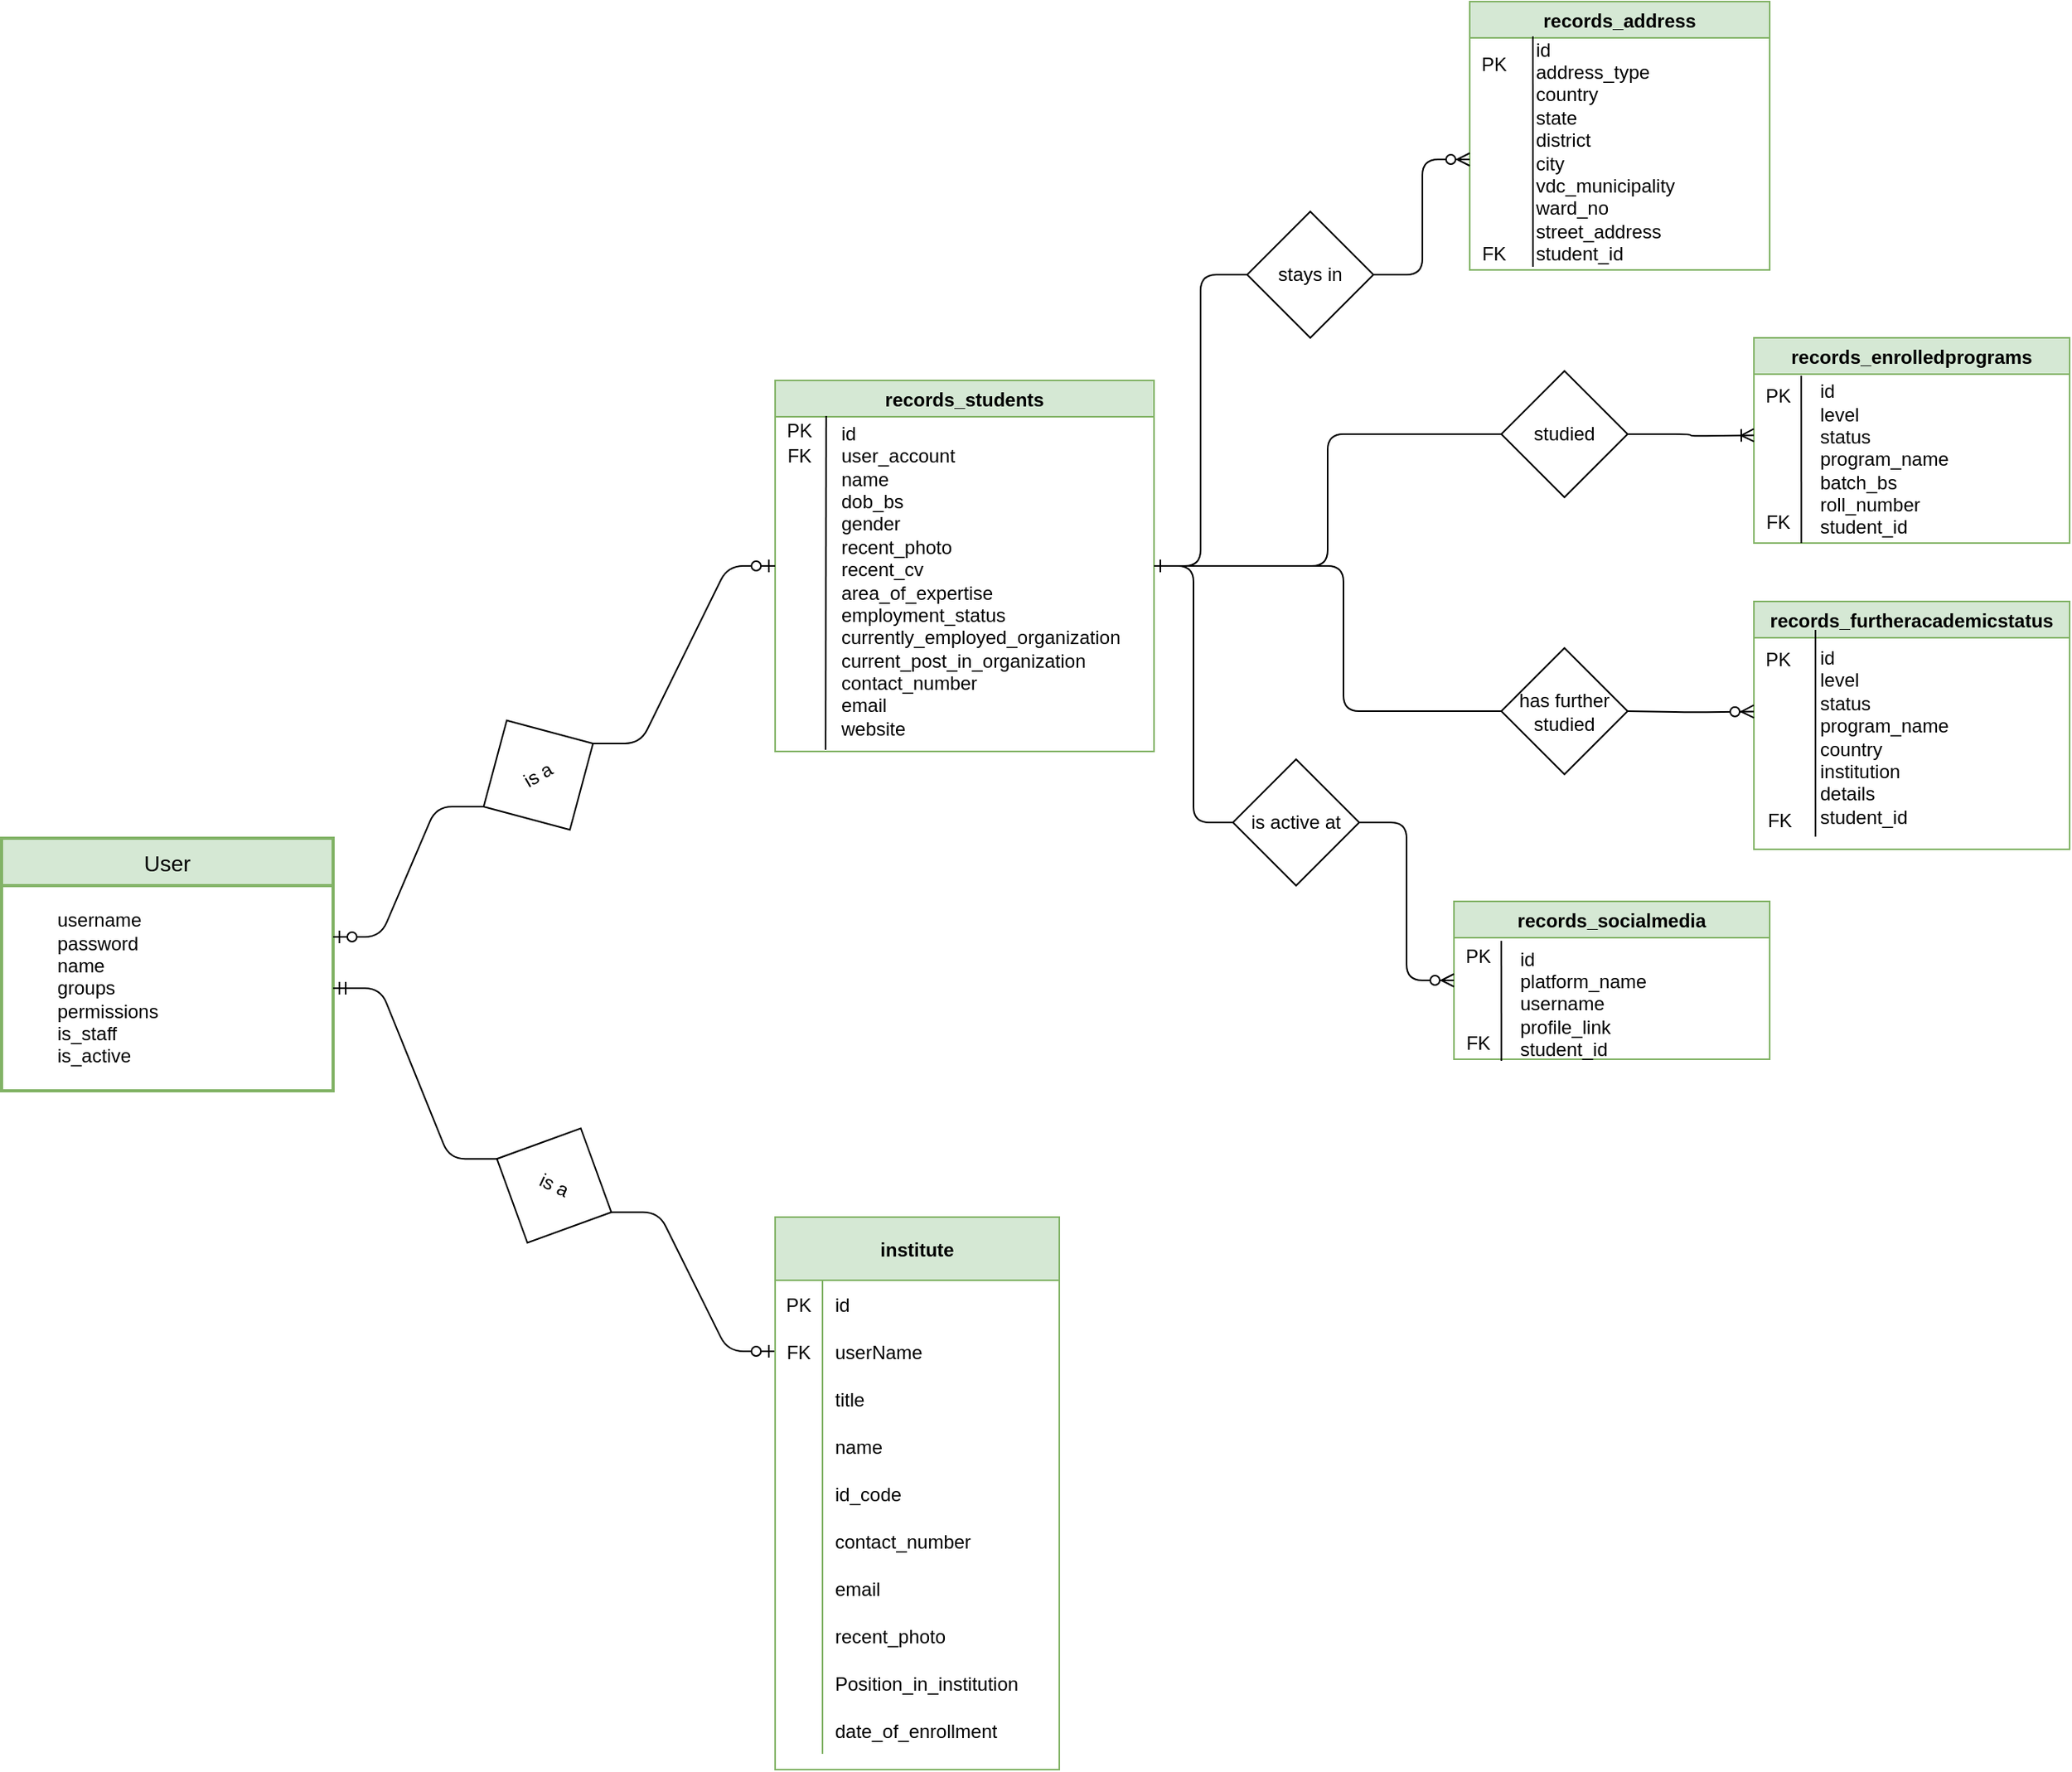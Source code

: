 <mxfile version="14.6.13" type="device"><diagram id="j0GpGH5mYLFYxK4G2R4_" name="Page-1"><mxGraphModel dx="4501" dy="2834" grid="1" gridSize="10" guides="1" tooltips="1" connect="1" arrows="1" fold="1" page="1" pageScale="1" pageWidth="850" pageHeight="1100" math="0" shadow="0"><root><mxCell id="0"/><mxCell id="1" parent="0"/><mxCell id="uBbFYz6rfdwAZvpzRWFP-1" value="records_students" style="swimlane;fillColor=#d5e8d4;strokeColor=#82b366;" parent="1" vertex="1"><mxGeometry x="260" y="-250" width="240" height="235" as="geometry"/></mxCell><mxCell id="uBbFYz6rfdwAZvpzRWFP-3" value="&lt;div align=&quot;left&quot;&gt;id&lt;/div&gt;&lt;div align=&quot;left&quot;&gt;user_account&lt;/div&gt;&lt;div align=&quot;left&quot;&gt;name&lt;/div&gt;&lt;div align=&quot;left&quot;&gt;dob_bs&lt;/div&gt;&lt;div align=&quot;left&quot;&gt;gender&lt;/div&gt;&lt;div align=&quot;left&quot;&gt;recent_photo&lt;/div&gt;&lt;div align=&quot;left&quot;&gt;recent_cv&lt;/div&gt;&lt;div align=&quot;left&quot;&gt;area_of_expertise&lt;/div&gt;&lt;div align=&quot;left&quot;&gt;employment_status&lt;/div&gt;&lt;div align=&quot;left&quot;&gt;currently_employed_organization&lt;/div&gt;&lt;div align=&quot;left&quot;&gt;current_post_in_organization&lt;/div&gt;&lt;div align=&quot;left&quot;&gt;contact_number&lt;/div&gt;&lt;div align=&quot;left&quot;&gt;email&lt;/div&gt;&lt;div align=&quot;left&quot;&gt;website&lt;br&gt;&lt;/div&gt;" style="text;html=1;align=left;verticalAlign=middle;resizable=0;points=[];autosize=1;strokeColor=none;fillColor=none;" parent="uBbFYz6rfdwAZvpzRWFP-1" vertex="1"><mxGeometry x="40" y="27" width="190" height="200" as="geometry"/></mxCell><mxCell id="uBbFYz6rfdwAZvpzRWFP-22" value="PK" style="text;html=1;align=center;verticalAlign=middle;resizable=0;points=[];autosize=1;strokeColor=none;fillColor=none;" parent="uBbFYz6rfdwAZvpzRWFP-1" vertex="1"><mxGeometry y="22" width="30" height="20" as="geometry"/></mxCell><mxCell id="e7qFxAG7HDEdpV32816c-23" value="FK" style="text;html=1;align=center;verticalAlign=middle;resizable=0;points=[];autosize=1;strokeColor=none;fillColor=none;" parent="uBbFYz6rfdwAZvpzRWFP-1" vertex="1"><mxGeometry y="38" width="30" height="20" as="geometry"/></mxCell><mxCell id="uBbFYz6rfdwAZvpzRWFP-2" value="" style="endArrow=none;html=1;rounded=0;entryX=1.078;entryY=0.025;entryDx=0;entryDy=0;entryPerimeter=0;" parent="1" target="uBbFYz6rfdwAZvpzRWFP-22" edge="1"><mxGeometry width="50" height="50" relative="1" as="geometry"><mxPoint x="292" y="-16" as="sourcePoint"/><mxPoint x="292.92" y="-207.01" as="targetPoint"/></mxGeometry></mxCell><mxCell id="uBbFYz6rfdwAZvpzRWFP-4" value="records_address" style="swimlane;fillColor=#d5e8d4;strokeColor=#82b366;" parent="1" vertex="1"><mxGeometry x="700" y="-490" width="190" height="170" as="geometry"/></mxCell><mxCell id="uBbFYz6rfdwAZvpzRWFP-7" value="&lt;div&gt;id&lt;/div&gt;&lt;div&gt;address_type&lt;/div&gt;&lt;div&gt;country&lt;/div&gt;&lt;div&gt;state&lt;/div&gt;&lt;div&gt;district&lt;/div&gt;&lt;div&gt;city&lt;/div&gt;&lt;div&gt;vdc_municipality&lt;/div&gt;&lt;div&gt;ward_no&lt;/div&gt;&lt;div&gt;street_address&lt;/div&gt;&lt;div&gt;student_id&lt;br&gt;&lt;/div&gt;" style="text;html=1;align=left;verticalAlign=middle;resizable=0;points=[];autosize=1;strokeColor=none;fillColor=none;" parent="uBbFYz6rfdwAZvpzRWFP-4" vertex="1"><mxGeometry x="40" y="20" width="100" height="150" as="geometry"/></mxCell><mxCell id="uBbFYz6rfdwAZvpzRWFP-23" value="PK" style="text;html=1;align=center;verticalAlign=middle;resizable=0;points=[];autosize=1;strokeColor=none;fillColor=none;" parent="uBbFYz6rfdwAZvpzRWFP-4" vertex="1"><mxGeometry y="30" width="30" height="20" as="geometry"/></mxCell><mxCell id="uBbFYz6rfdwAZvpzRWFP-27" value="FK" style="text;html=1;align=center;verticalAlign=middle;resizable=0;points=[];autosize=1;strokeColor=none;fillColor=none;" parent="uBbFYz6rfdwAZvpzRWFP-4" vertex="1"><mxGeometry y="150" width="30" height="20" as="geometry"/></mxCell><mxCell id="uBbFYz6rfdwAZvpzRWFP-6" value="" style="endArrow=none;html=1;rounded=0;entryX=-0.006;entryY=0.021;entryDx=0;entryDy=0;entryPerimeter=0;" parent="uBbFYz6rfdwAZvpzRWFP-4" edge="1"><mxGeometry width="50" height="50" relative="1" as="geometry"><mxPoint x="40.08" y="168.01" as="sourcePoint"/><mxPoint x="40.0" y="22.0" as="targetPoint"/></mxGeometry></mxCell><mxCell id="uBbFYz6rfdwAZvpzRWFP-8" value="records_furtheracademicstatus" style="swimlane;fillColor=#d5e8d4;strokeColor=#82b366;" parent="1" vertex="1"><mxGeometry x="880" y="-110" width="200" height="157" as="geometry"/></mxCell><mxCell id="uBbFYz6rfdwAZvpzRWFP-9" value="&lt;div&gt;&lt;br&gt;&lt;/div&gt;" style="text;html=1;align=left;verticalAlign=middle;resizable=0;points=[];autosize=1;strokeColor=none;fillColor=none;" parent="uBbFYz6rfdwAZvpzRWFP-8" vertex="1"><mxGeometry x="40" y="82" width="20" height="20" as="geometry"/></mxCell><mxCell id="uBbFYz6rfdwAZvpzRWFP-21" value="&lt;div align=&quot;left&quot;&gt;id&lt;/div&gt;&lt;div align=&quot;left&quot;&gt;level&lt;/div&gt;&lt;div align=&quot;left&quot;&gt;status&lt;/div&gt;&lt;div align=&quot;left&quot;&gt;program_name&lt;/div&gt;&lt;div align=&quot;left&quot;&gt;country&lt;/div&gt;&lt;div align=&quot;left&quot;&gt;institution&lt;/div&gt;&lt;div align=&quot;left&quot;&gt;details&lt;/div&gt;&lt;div align=&quot;left&quot;&gt;student_id&lt;br&gt;&lt;/div&gt;" style="text;html=1;align=left;verticalAlign=middle;resizable=0;points=[];autosize=1;strokeColor=none;fillColor=none;" parent="uBbFYz6rfdwAZvpzRWFP-8" vertex="1"><mxGeometry x="40" y="26" width="90" height="120" as="geometry"/></mxCell><mxCell id="uBbFYz6rfdwAZvpzRWFP-24" value="PK" style="text;html=1;align=center;verticalAlign=middle;resizable=0;points=[];autosize=1;strokeColor=none;fillColor=none;" parent="uBbFYz6rfdwAZvpzRWFP-8" vertex="1"><mxGeometry y="27" width="30" height="20" as="geometry"/></mxCell><mxCell id="uBbFYz6rfdwAZvpzRWFP-29" value="FK" style="text;html=1;align=center;verticalAlign=middle;resizable=0;points=[];autosize=1;strokeColor=none;fillColor=none;" parent="uBbFYz6rfdwAZvpzRWFP-8" vertex="1"><mxGeometry x="1" y="129" width="30" height="20" as="geometry"/></mxCell><mxCell id="uBbFYz6rfdwAZvpzRWFP-10" value="" style="endArrow=none;html=1;rounded=0;exitX=-0.011;exitY=1.017;exitDx=0;exitDy=0;exitPerimeter=0;" parent="1" edge="1"><mxGeometry width="50" height="50" relative="1" as="geometry"><mxPoint x="919.01" y="39.04" as="sourcePoint"/><mxPoint x="919" y="-92" as="targetPoint"/></mxGeometry></mxCell><mxCell id="uBbFYz6rfdwAZvpzRWFP-12" value="records_enrolledprograms" style="swimlane;fillColor=#d5e8d4;strokeColor=#82b366;" parent="1" vertex="1"><mxGeometry x="880" y="-277" width="200" height="130" as="geometry"/></mxCell><mxCell id="uBbFYz6rfdwAZvpzRWFP-13" value="&lt;div&gt;&lt;br&gt;&lt;/div&gt;" style="text;html=1;align=left;verticalAlign=middle;resizable=0;points=[];autosize=1;strokeColor=none;fillColor=none;" parent="uBbFYz6rfdwAZvpzRWFP-12" vertex="1"><mxGeometry x="40" y="82" width="20" height="20" as="geometry"/></mxCell><mxCell id="uBbFYz6rfdwAZvpzRWFP-16" value="&lt;div align=&quot;left&quot;&gt;id&lt;/div&gt;&lt;div align=&quot;left&quot;&gt;level&lt;/div&gt;&lt;div align=&quot;left&quot;&gt;status&lt;/div&gt;&lt;div align=&quot;left&quot;&gt;program_name&lt;/div&gt;&lt;div align=&quot;left&quot;&gt;batch_bs&lt;/div&gt;&lt;div align=&quot;left&quot;&gt;roll_number&lt;/div&gt;&lt;div align=&quot;left&quot;&gt;student_id&lt;br&gt;&lt;/div&gt;" style="text;html=1;align=left;verticalAlign=middle;resizable=0;points=[];autosize=1;strokeColor=none;fillColor=none;" parent="uBbFYz6rfdwAZvpzRWFP-12" vertex="1"><mxGeometry x="40" y="27" width="90" height="100" as="geometry"/></mxCell><mxCell id="uBbFYz6rfdwAZvpzRWFP-25" value="PK" style="text;html=1;align=center;verticalAlign=middle;resizable=0;points=[];autosize=1;strokeColor=none;fillColor=none;" parent="uBbFYz6rfdwAZvpzRWFP-12" vertex="1"><mxGeometry y="27" width="30" height="20" as="geometry"/></mxCell><mxCell id="uBbFYz6rfdwAZvpzRWFP-28" value="FK" style="text;html=1;align=center;verticalAlign=middle;resizable=0;points=[];autosize=1;strokeColor=none;fillColor=none;" parent="uBbFYz6rfdwAZvpzRWFP-12" vertex="1"><mxGeometry y="107" width="30" height="20" as="geometry"/></mxCell><mxCell id="uBbFYz6rfdwAZvpzRWFP-15" value="" style="endArrow=none;html=1;rounded=0;entryX=-0.006;entryY=0.021;entryDx=0;entryDy=0;entryPerimeter=0;" parent="uBbFYz6rfdwAZvpzRWFP-12" edge="1"><mxGeometry width="50" height="50" relative="1" as="geometry"><mxPoint x="30.08" y="130" as="sourcePoint"/><mxPoint x="30.0" y="23.99" as="targetPoint"/></mxGeometry></mxCell><mxCell id="uBbFYz6rfdwAZvpzRWFP-17" value="records_socialmedia" style="swimlane;fillColor=#d5e8d4;strokeColor=#82b366;" parent="1" vertex="1"><mxGeometry x="690" y="80" width="200" height="100" as="geometry"/></mxCell><mxCell id="uBbFYz6rfdwAZvpzRWFP-18" value="&lt;div&gt;&lt;br&gt;&lt;/div&gt;" style="text;html=1;align=left;verticalAlign=middle;resizable=0;points=[];autosize=1;strokeColor=none;fillColor=none;" parent="uBbFYz6rfdwAZvpzRWFP-17" vertex="1"><mxGeometry x="40" y="85" width="20" height="20" as="geometry"/></mxCell><mxCell id="uBbFYz6rfdwAZvpzRWFP-19" value="&lt;div align=&quot;left&quot;&gt;id&lt;/div&gt;&lt;div align=&quot;left&quot;&gt;platform_name&lt;/div&gt;&lt;div align=&quot;left&quot;&gt;username&lt;/div&gt;&lt;div align=&quot;left&quot;&gt;profile_link&lt;/div&gt;&lt;div align=&quot;left&quot;&gt;student_id&lt;br&gt;&lt;/div&gt;" style="text;html=1;align=left;verticalAlign=middle;resizable=0;points=[];autosize=1;strokeColor=none;fillColor=none;" parent="uBbFYz6rfdwAZvpzRWFP-17" vertex="1"><mxGeometry x="40" y="25" width="90" height="80" as="geometry"/></mxCell><mxCell id="uBbFYz6rfdwAZvpzRWFP-30" value="FK" style="text;html=1;align=center;verticalAlign=middle;resizable=0;points=[];autosize=1;strokeColor=none;fillColor=none;" parent="uBbFYz6rfdwAZvpzRWFP-17" vertex="1"><mxGeometry y="80" width="30" height="20" as="geometry"/></mxCell><mxCell id="uBbFYz6rfdwAZvpzRWFP-31" value="PK" style="text;html=1;align=center;verticalAlign=middle;resizable=0;points=[];autosize=1;strokeColor=none;fillColor=none;" parent="uBbFYz6rfdwAZvpzRWFP-17" vertex="1"><mxGeometry y="25" width="30" height="20" as="geometry"/></mxCell><mxCell id="uBbFYz6rfdwAZvpzRWFP-20" value="" style="endArrow=none;html=1;rounded=0;entryX=-0.006;entryY=0.021;entryDx=0;entryDy=0;entryPerimeter=0;" parent="uBbFYz6rfdwAZvpzRWFP-17" edge="1"><mxGeometry width="50" height="50" relative="1" as="geometry"><mxPoint x="30.08" y="101.01" as="sourcePoint"/><mxPoint x="30.0" y="25" as="targetPoint"/></mxGeometry></mxCell><mxCell id="e7qFxAG7HDEdpV32816c-1" value="" style="edgeStyle=elbowEdgeStyle;fontSize=12;html=1;endArrow=ERone;startArrow=none;endFill=0;" parent="1" source="KOFXWtMxdryOKREk6JT_-1" target="uBbFYz6rfdwAZvpzRWFP-1" edge="1"><mxGeometry width="100" height="100" relative="1" as="geometry"><mxPoint x="620" y="70" as="sourcePoint"/><mxPoint x="720" y="-30" as="targetPoint"/><Array as="points"/></mxGeometry></mxCell><mxCell id="e7qFxAG7HDEdpV32816c-2" value="" style="edgeStyle=orthogonalEdgeStyle;fontSize=12;html=1;endArrow=ERoneToMany;startArrow=none;endFill=0;startFill=0;" parent="1" source="KOFXWtMxdryOKREk6JT_-4" edge="1"><mxGeometry width="100" height="100" relative="1" as="geometry"><mxPoint x="520" y="10" as="sourcePoint"/><mxPoint x="880" y="-215.286" as="targetPoint"/></mxGeometry></mxCell><mxCell id="e7qFxAG7HDEdpV32816c-3" value="" style="fontSize=12;html=1;endArrow=ERone;startArrow=none;edgeStyle=orthogonalEdgeStyle;endFill=0;entryX=1;entryY=0.5;entryDx=0;entryDy=0;" parent="1" target="uBbFYz6rfdwAZvpzRWFP-1" edge="1" source="KOFXWtMxdryOKREk6JT_-2"><mxGeometry width="100" height="100" relative="1" as="geometry"><mxPoint x="880" y="-40.286" as="sourcePoint"/><mxPoint x="500" y="-110" as="targetPoint"/><Array as="points"><mxPoint x="620" y="-41"/><mxPoint x="620" y="-133"/></Array></mxGeometry></mxCell><mxCell id="e7qFxAG7HDEdpV32816c-4" value="" style="fontSize=12;html=1;endArrow=ERone;startArrow=none;exitX=0;exitY=0.5;exitDx=0;exitDy=0;edgeStyle=elbowEdgeStyle;endFill=0;entryX=1;entryY=0.5;entryDx=0;entryDy=0;" parent="1" source="KOFXWtMxdryOKREk6JT_-3" target="uBbFYz6rfdwAZvpzRWFP-1" edge="1"><mxGeometry width="100" height="100" relative="1" as="geometry"><mxPoint x="670" y="70" as="sourcePoint"/><mxPoint x="490" y="-120" as="targetPoint"/></mxGeometry></mxCell><mxCell id="e7qFxAG7HDEdpV32816c-20" value="User" style="swimlane;childLayout=stackLayout;horizontal=1;startSize=30;horizontalStack=0;rounded=0;fontSize=14;fontStyle=0;strokeWidth=2;resizeParent=0;resizeLast=1;shadow=0;dashed=0;align=center;fillColor=#d5e8d4;strokeColor=#82b366;" parent="1" vertex="1"><mxGeometry x="-230" y="40" width="210" height="160" as="geometry"/></mxCell><mxCell id="e7qFxAG7HDEdpV32816c-28" value="&lt;span&gt;&amp;nbsp; &amp;nbsp; &amp;nbsp; &amp;nbsp; &amp;nbsp; username&lt;/span&gt;&lt;br style=&quot;padding: 0px ; margin: 0px&quot;&gt;&lt;span&gt;&amp;nbsp; &amp;nbsp; &amp;nbsp; &amp;nbsp; &amp;nbsp; password&lt;/span&gt;&lt;br style=&quot;padding: 0px ; margin: 0px&quot;&gt;&lt;span&gt;&amp;nbsp; &amp;nbsp; &amp;nbsp; &amp;nbsp; &amp;nbsp; name&lt;/span&gt;&lt;br style=&quot;padding: 0px ; margin: 0px&quot;&gt;&lt;span&gt;&amp;nbsp; &amp;nbsp; &amp;nbsp; &amp;nbsp; &amp;nbsp; groups&lt;/span&gt;&lt;br style=&quot;padding: 0px ; margin: 0px&quot;&gt;&lt;span&gt;&amp;nbsp; &amp;nbsp; &amp;nbsp; &amp;nbsp; &amp;nbsp; permissions&lt;/span&gt;&lt;br style=&quot;padding: 0px ; margin: 0px&quot;&gt;&lt;span&gt;&amp;nbsp; &amp;nbsp; &amp;nbsp; &amp;nbsp; &amp;nbsp; is_staff&lt;/span&gt;&lt;br style=&quot;padding: 0px ; margin: 0px&quot;&gt;&lt;span&gt;&amp;nbsp; &amp;nbsp; &amp;nbsp; &amp;nbsp; &amp;nbsp; is_active&lt;/span&gt;" style="text;html=1;strokeColor=none;fillColor=none;align=left;verticalAlign=middle;whiteSpace=wrap;rounded=0;" parent="e7qFxAG7HDEdpV32816c-20" vertex="1"><mxGeometry y="30" width="210" height="130" as="geometry"/></mxCell><mxCell id="e7qFxAG7HDEdpV32816c-29" value="" style="edgeStyle=entityRelationEdgeStyle;fontSize=12;html=1;endArrow=ERzeroToOne;startArrow=none;exitX=1;exitY=0.5;exitDx=0;exitDy=0;endFill=1;entryX=0;entryY=0.5;entryDx=0;entryDy=0;" parent="1" source="KOFXWtMxdryOKREk6JT_-7" target="e7qFxAG7HDEdpV32816c-43" edge="1"><mxGeometry width="100" height="100" relative="1" as="geometry"><mxPoint x="540" y="270" as="sourcePoint"/><mxPoint x="260" y="345" as="targetPoint"/></mxGeometry></mxCell><mxCell id="e7qFxAG7HDEdpV32816c-30" value="" style="edgeStyle=entityRelationEdgeStyle;fontSize=12;html=1;endArrow=ERzeroToOne;endFill=1;entryX=0;entryY=0.5;entryDx=0;entryDy=0;exitX=1;exitY=0.5;exitDx=0;exitDy=0;startArrow=none;startFill=1;" parent="1" source="KOFXWtMxdryOKREk6JT_-5" target="uBbFYz6rfdwAZvpzRWFP-1" edge="1"><mxGeometry width="100" height="100" relative="1" as="geometry"><mxPoint x="540" y="270" as="sourcePoint"/><mxPoint x="640" y="170" as="targetPoint"/></mxGeometry></mxCell><mxCell id="e7qFxAG7HDEdpV32816c-36" value="institute" style="shape=table;startSize=40;container=1;collapsible=1;childLayout=tableLayout;fixedRows=1;rowLines=0;fontStyle=1;align=center;resizeLast=1;rounded=0;fillColor=#d5e8d4;strokeColor=#82b366;" parent="1" vertex="1"><mxGeometry x="260" y="280" width="180" height="350" as="geometry"/></mxCell><mxCell id="e7qFxAG7HDEdpV32816c-40" value="" style="shape=partialRectangle;collapsible=0;dropTarget=0;pointerEvents=0;fillColor=none;top=0;left=0;bottom=0;right=0;points=[[0,0.5],[1,0.5]];portConstraint=eastwest;" parent="e7qFxAG7HDEdpV32816c-36" vertex="1"><mxGeometry y="40" width="180" height="30" as="geometry"/></mxCell><mxCell id="e7qFxAG7HDEdpV32816c-41" value="PK" style="shape=partialRectangle;connectable=0;fillColor=none;top=0;left=0;bottom=0;right=0;editable=1;overflow=hidden;" parent="e7qFxAG7HDEdpV32816c-40" vertex="1"><mxGeometry width="30" height="30" as="geometry"/></mxCell><mxCell id="e7qFxAG7HDEdpV32816c-42" value="id" style="shape=partialRectangle;connectable=0;fillColor=none;top=0;left=0;bottom=0;right=0;align=left;spacingLeft=6;overflow=hidden;" parent="e7qFxAG7HDEdpV32816c-40" vertex="1"><mxGeometry x="30" width="150" height="30" as="geometry"/></mxCell><mxCell id="e7qFxAG7HDEdpV32816c-43" value="" style="shape=partialRectangle;collapsible=0;dropTarget=0;pointerEvents=0;fillColor=none;top=0;left=0;bottom=0;right=0;points=[[0,0.5],[1,0.5]];portConstraint=eastwest;" parent="e7qFxAG7HDEdpV32816c-36" vertex="1"><mxGeometry y="70" width="180" height="30" as="geometry"/></mxCell><mxCell id="e7qFxAG7HDEdpV32816c-44" value="FK" style="shape=partialRectangle;connectable=0;fillColor=none;top=0;left=0;bottom=0;right=0;editable=1;overflow=hidden;" parent="e7qFxAG7HDEdpV32816c-43" vertex="1"><mxGeometry width="30" height="30" as="geometry"/></mxCell><mxCell id="e7qFxAG7HDEdpV32816c-45" value="userName" style="shape=partialRectangle;connectable=0;fillColor=none;top=0;left=0;bottom=0;right=0;align=left;spacingLeft=6;overflow=hidden;" parent="e7qFxAG7HDEdpV32816c-43" vertex="1"><mxGeometry x="30" width="150" height="30" as="geometry"/></mxCell><mxCell id="e7qFxAG7HDEdpV32816c-46" value="" style="shape=partialRectangle;collapsible=0;dropTarget=0;pointerEvents=0;fillColor=none;top=0;left=0;bottom=0;right=0;points=[[0,0.5],[1,0.5]];portConstraint=eastwest;" parent="e7qFxAG7HDEdpV32816c-36" vertex="1"><mxGeometry y="100" width="180" height="30" as="geometry"/></mxCell><mxCell id="e7qFxAG7HDEdpV32816c-47" value="" style="shape=partialRectangle;connectable=0;fillColor=none;top=0;left=0;bottom=0;right=0;editable=1;overflow=hidden;" parent="e7qFxAG7HDEdpV32816c-46" vertex="1"><mxGeometry width="30" height="30" as="geometry"/></mxCell><mxCell id="e7qFxAG7HDEdpV32816c-48" value="title" style="shape=partialRectangle;connectable=0;fillColor=none;top=0;left=0;bottom=0;right=0;align=left;spacingLeft=6;overflow=hidden;" parent="e7qFxAG7HDEdpV32816c-46" vertex="1"><mxGeometry x="30" width="150" height="30" as="geometry"/></mxCell><mxCell id="e7qFxAG7HDEdpV32816c-49" value="" style="shape=partialRectangle;collapsible=0;dropTarget=0;pointerEvents=0;fillColor=none;top=0;left=0;bottom=0;right=0;points=[[0,0.5],[1,0.5]];portConstraint=eastwest;" parent="e7qFxAG7HDEdpV32816c-36" vertex="1"><mxGeometry y="130" width="180" height="30" as="geometry"/></mxCell><mxCell id="e7qFxAG7HDEdpV32816c-50" value="" style="shape=partialRectangle;connectable=0;fillColor=none;top=0;left=0;bottom=0;right=0;editable=1;overflow=hidden;" parent="e7qFxAG7HDEdpV32816c-49" vertex="1"><mxGeometry width="30" height="30" as="geometry"/></mxCell><mxCell id="e7qFxAG7HDEdpV32816c-51" value="name" style="shape=partialRectangle;connectable=0;fillColor=none;top=0;left=0;bottom=0;right=0;align=left;spacingLeft=6;overflow=hidden;" parent="e7qFxAG7HDEdpV32816c-49" vertex="1"><mxGeometry x="30" width="150" height="30" as="geometry"/></mxCell><mxCell id="e7qFxAG7HDEdpV32816c-52" value="" style="shape=partialRectangle;collapsible=0;dropTarget=0;pointerEvents=0;fillColor=none;top=0;left=0;bottom=0;right=0;points=[[0,0.5],[1,0.5]];portConstraint=eastwest;" parent="e7qFxAG7HDEdpV32816c-36" vertex="1"><mxGeometry y="160" width="180" height="30" as="geometry"/></mxCell><mxCell id="e7qFxAG7HDEdpV32816c-53" value="" style="shape=partialRectangle;connectable=0;fillColor=none;top=0;left=0;bottom=0;right=0;editable=1;overflow=hidden;" parent="e7qFxAG7HDEdpV32816c-52" vertex="1"><mxGeometry width="30" height="30" as="geometry"/></mxCell><mxCell id="e7qFxAG7HDEdpV32816c-54" value="id_code" style="shape=partialRectangle;connectable=0;fillColor=none;top=0;left=0;bottom=0;right=0;align=left;spacingLeft=6;overflow=hidden;" parent="e7qFxAG7HDEdpV32816c-52" vertex="1"><mxGeometry x="30" width="150" height="30" as="geometry"/></mxCell><mxCell id="e7qFxAG7HDEdpV32816c-55" value="" style="shape=partialRectangle;collapsible=0;dropTarget=0;pointerEvents=0;fillColor=none;top=0;left=0;bottom=0;right=0;points=[[0,0.5],[1,0.5]];portConstraint=eastwest;" parent="e7qFxAG7HDEdpV32816c-36" vertex="1"><mxGeometry y="190" width="180" height="30" as="geometry"/></mxCell><mxCell id="e7qFxAG7HDEdpV32816c-56" value="" style="shape=partialRectangle;connectable=0;fillColor=none;top=0;left=0;bottom=0;right=0;editable=1;overflow=hidden;" parent="e7qFxAG7HDEdpV32816c-55" vertex="1"><mxGeometry width="30" height="30" as="geometry"/></mxCell><mxCell id="e7qFxAG7HDEdpV32816c-57" value="contact_number" style="shape=partialRectangle;connectable=0;fillColor=none;top=0;left=0;bottom=0;right=0;align=left;spacingLeft=6;overflow=hidden;" parent="e7qFxAG7HDEdpV32816c-55" vertex="1"><mxGeometry x="30" width="150" height="30" as="geometry"/></mxCell><mxCell id="e7qFxAG7HDEdpV32816c-58" value="" style="shape=partialRectangle;collapsible=0;dropTarget=0;pointerEvents=0;fillColor=none;top=0;left=0;bottom=0;right=0;points=[[0,0.5],[1,0.5]];portConstraint=eastwest;" parent="e7qFxAG7HDEdpV32816c-36" vertex="1"><mxGeometry y="220" width="180" height="30" as="geometry"/></mxCell><mxCell id="e7qFxAG7HDEdpV32816c-59" value="" style="shape=partialRectangle;connectable=0;fillColor=none;top=0;left=0;bottom=0;right=0;editable=1;overflow=hidden;" parent="e7qFxAG7HDEdpV32816c-58" vertex="1"><mxGeometry width="30" height="30" as="geometry"/></mxCell><mxCell id="e7qFxAG7HDEdpV32816c-60" value="email" style="shape=partialRectangle;connectable=0;fillColor=none;top=0;left=0;bottom=0;right=0;align=left;spacingLeft=6;overflow=hidden;" parent="e7qFxAG7HDEdpV32816c-58" vertex="1"><mxGeometry x="30" width="150" height="30" as="geometry"/></mxCell><mxCell id="e7qFxAG7HDEdpV32816c-61" value="" style="shape=partialRectangle;collapsible=0;dropTarget=0;pointerEvents=0;fillColor=none;top=0;left=0;bottom=0;right=0;points=[[0,0.5],[1,0.5]];portConstraint=eastwest;" parent="e7qFxAG7HDEdpV32816c-36" vertex="1"><mxGeometry y="250" width="180" height="30" as="geometry"/></mxCell><mxCell id="e7qFxAG7HDEdpV32816c-62" value="" style="shape=partialRectangle;connectable=0;fillColor=none;top=0;left=0;bottom=0;right=0;editable=1;overflow=hidden;" parent="e7qFxAG7HDEdpV32816c-61" vertex="1"><mxGeometry width="30" height="30" as="geometry"/></mxCell><mxCell id="e7qFxAG7HDEdpV32816c-63" value="recent_photo" style="shape=partialRectangle;connectable=0;fillColor=none;top=0;left=0;bottom=0;right=0;align=left;spacingLeft=6;overflow=hidden;" parent="e7qFxAG7HDEdpV32816c-61" vertex="1"><mxGeometry x="30" width="150" height="30" as="geometry"/></mxCell><mxCell id="e7qFxAG7HDEdpV32816c-64" value="" style="shape=partialRectangle;collapsible=0;dropTarget=0;pointerEvents=0;fillColor=none;top=0;left=0;bottom=0;right=0;points=[[0,0.5],[1,0.5]];portConstraint=eastwest;" parent="e7qFxAG7HDEdpV32816c-36" vertex="1"><mxGeometry y="280" width="180" height="30" as="geometry"/></mxCell><mxCell id="e7qFxAG7HDEdpV32816c-65" value="" style="shape=partialRectangle;connectable=0;fillColor=none;top=0;left=0;bottom=0;right=0;editable=1;overflow=hidden;" parent="e7qFxAG7HDEdpV32816c-64" vertex="1"><mxGeometry width="30" height="30" as="geometry"/></mxCell><mxCell id="e7qFxAG7HDEdpV32816c-66" value="Position_in_institution" style="shape=partialRectangle;connectable=0;fillColor=none;top=0;left=0;bottom=0;right=0;align=left;spacingLeft=6;overflow=hidden;" parent="e7qFxAG7HDEdpV32816c-64" vertex="1"><mxGeometry x="30" width="150" height="30" as="geometry"/></mxCell><mxCell id="e7qFxAG7HDEdpV32816c-67" value="" style="shape=partialRectangle;collapsible=0;dropTarget=0;pointerEvents=0;fillColor=none;top=0;left=0;bottom=0;right=0;points=[[0,0.5],[1,0.5]];portConstraint=eastwest;" parent="e7qFxAG7HDEdpV32816c-36" vertex="1"><mxGeometry y="310" width="180" height="30" as="geometry"/></mxCell><mxCell id="e7qFxAG7HDEdpV32816c-68" value="" style="shape=partialRectangle;connectable=0;fillColor=none;top=0;left=0;bottom=0;right=0;editable=1;overflow=hidden;" parent="e7qFxAG7HDEdpV32816c-67" vertex="1"><mxGeometry width="30" height="30" as="geometry"/></mxCell><mxCell id="e7qFxAG7HDEdpV32816c-69" value="date_of_enrollment" style="shape=partialRectangle;connectable=0;fillColor=none;top=0;left=0;bottom=0;right=0;align=left;spacingLeft=6;overflow=hidden;" parent="e7qFxAG7HDEdpV32816c-67" vertex="1"><mxGeometry x="30" width="150" height="30" as="geometry"/></mxCell><mxCell id="KOFXWtMxdryOKREk6JT_-5" value="is a" style="rhombus;whiteSpace=wrap;html=1;rotation=-30;" vertex="1" parent="1"><mxGeometry x="70" y="-40" width="80" height="80" as="geometry"/></mxCell><mxCell id="KOFXWtMxdryOKREk6JT_-6" value="" style="edgeStyle=entityRelationEdgeStyle;fontSize=12;html=1;endArrow=none;endFill=1;entryX=0;entryY=0.5;entryDx=0;entryDy=0;exitX=1;exitY=0.25;exitDx=0;exitDy=0;startArrow=ERzeroToOne;startFill=1;" edge="1" parent="1" source="e7qFxAG7HDEdpV32816c-28" target="KOFXWtMxdryOKREk6JT_-5"><mxGeometry width="100" height="100" relative="1" as="geometry"><mxPoint x="-20" y="102.5" as="sourcePoint"/><mxPoint x="260" y="-132.5" as="targetPoint"/></mxGeometry></mxCell><mxCell id="KOFXWtMxdryOKREk6JT_-7" value="is a" style="rhombus;whiteSpace=wrap;html=1;rotation=25;" vertex="1" parent="1"><mxGeometry x="80" y="220" width="80" height="80" as="geometry"/></mxCell><mxCell id="KOFXWtMxdryOKREk6JT_-8" value="" style="edgeStyle=entityRelationEdgeStyle;fontSize=12;html=1;endArrow=none;startArrow=ERmandOne;exitX=1;exitY=0.5;exitDx=0;exitDy=0;endFill=1;entryX=0;entryY=0.5;entryDx=0;entryDy=0;" edge="1" parent="1" source="e7qFxAG7HDEdpV32816c-28" target="KOFXWtMxdryOKREk6JT_-7"><mxGeometry width="100" height="100" relative="1" as="geometry"><mxPoint x="-20" y="135" as="sourcePoint"/><mxPoint x="260" y="365" as="targetPoint"/></mxGeometry></mxCell><mxCell id="KOFXWtMxdryOKREk6JT_-1" value="stays in" style="rhombus;whiteSpace=wrap;html=1;" vertex="1" parent="1"><mxGeometry x="559" y="-357" width="80" height="80" as="geometry"/></mxCell><mxCell id="KOFXWtMxdryOKREk6JT_-10" value="" style="edgeStyle=elbowEdgeStyle;fontSize=12;html=1;endArrow=none;startArrow=ERzeroToMany;endFill=0;" edge="1" parent="1" source="uBbFYz6rfdwAZvpzRWFP-4" target="KOFXWtMxdryOKREk6JT_-1"><mxGeometry width="100" height="100" relative="1" as="geometry"><mxPoint x="700" y="-405" as="sourcePoint"/><mxPoint x="500" y="-133" as="targetPoint"/><Array as="points"><mxPoint x="670" y="-390"/><mxPoint x="660" y="-370"/><mxPoint x="690" y="-420"/><mxPoint x="600" y="-480"/><mxPoint x="590" y="-133"/><mxPoint x="590" y="-250"/></Array></mxGeometry></mxCell><mxCell id="KOFXWtMxdryOKREk6JT_-3" value="is active at" style="rhombus;whiteSpace=wrap;html=1;" vertex="1" parent="1"><mxGeometry x="550" y="-10" width="80" height="80" as="geometry"/></mxCell><mxCell id="KOFXWtMxdryOKREk6JT_-11" value="" style="fontSize=12;html=1;endArrow=none;startArrow=ERzeroToMany;exitX=0;exitY=0.5;exitDx=0;exitDy=0;edgeStyle=elbowEdgeStyle;endFill=0;entryX=1;entryY=0.5;entryDx=0;entryDy=0;" edge="1" parent="1" source="uBbFYz6rfdwAZvpzRWFP-17" target="KOFXWtMxdryOKREk6JT_-3"><mxGeometry width="100" height="100" relative="1" as="geometry"><mxPoint x="690" y="130" as="sourcePoint"/><mxPoint x="500" y="-132.5" as="targetPoint"/></mxGeometry></mxCell><mxCell id="KOFXWtMxdryOKREk6JT_-4" value="studied" style="rhombus;whiteSpace=wrap;html=1;" vertex="1" parent="1"><mxGeometry x="720" y="-256" width="80" height="80" as="geometry"/></mxCell><mxCell id="KOFXWtMxdryOKREk6JT_-12" value="" style="edgeStyle=orthogonalEdgeStyle;fontSize=12;html=1;endArrow=none;startArrow=ERone;endFill=0;startFill=0;" edge="1" parent="1" source="uBbFYz6rfdwAZvpzRWFP-1" target="KOFXWtMxdryOKREk6JT_-4"><mxGeometry width="100" height="100" relative="1" as="geometry"><mxPoint x="500" y="-132.5" as="sourcePoint"/><mxPoint x="880" y="-215.286" as="targetPoint"/></mxGeometry></mxCell><mxCell id="KOFXWtMxdryOKREk6JT_-2" value="has further studied" style="rhombus;whiteSpace=wrap;html=1;" vertex="1" parent="1"><mxGeometry x="720" y="-80.5" width="80" height="80" as="geometry"/></mxCell><mxCell id="KOFXWtMxdryOKREk6JT_-13" value="" style="fontSize=12;html=1;endArrow=none;startArrow=ERzeroToMany;edgeStyle=orthogonalEdgeStyle;endFill=0;entryX=1;entryY=0.5;entryDx=0;entryDy=0;" edge="1" parent="1" target="KOFXWtMxdryOKREk6JT_-2"><mxGeometry width="100" height="100" relative="1" as="geometry"><mxPoint x="880" y="-40.286" as="sourcePoint"/><mxPoint x="500" y="-132.5" as="targetPoint"/></mxGeometry></mxCell></root></mxGraphModel></diagram></mxfile>